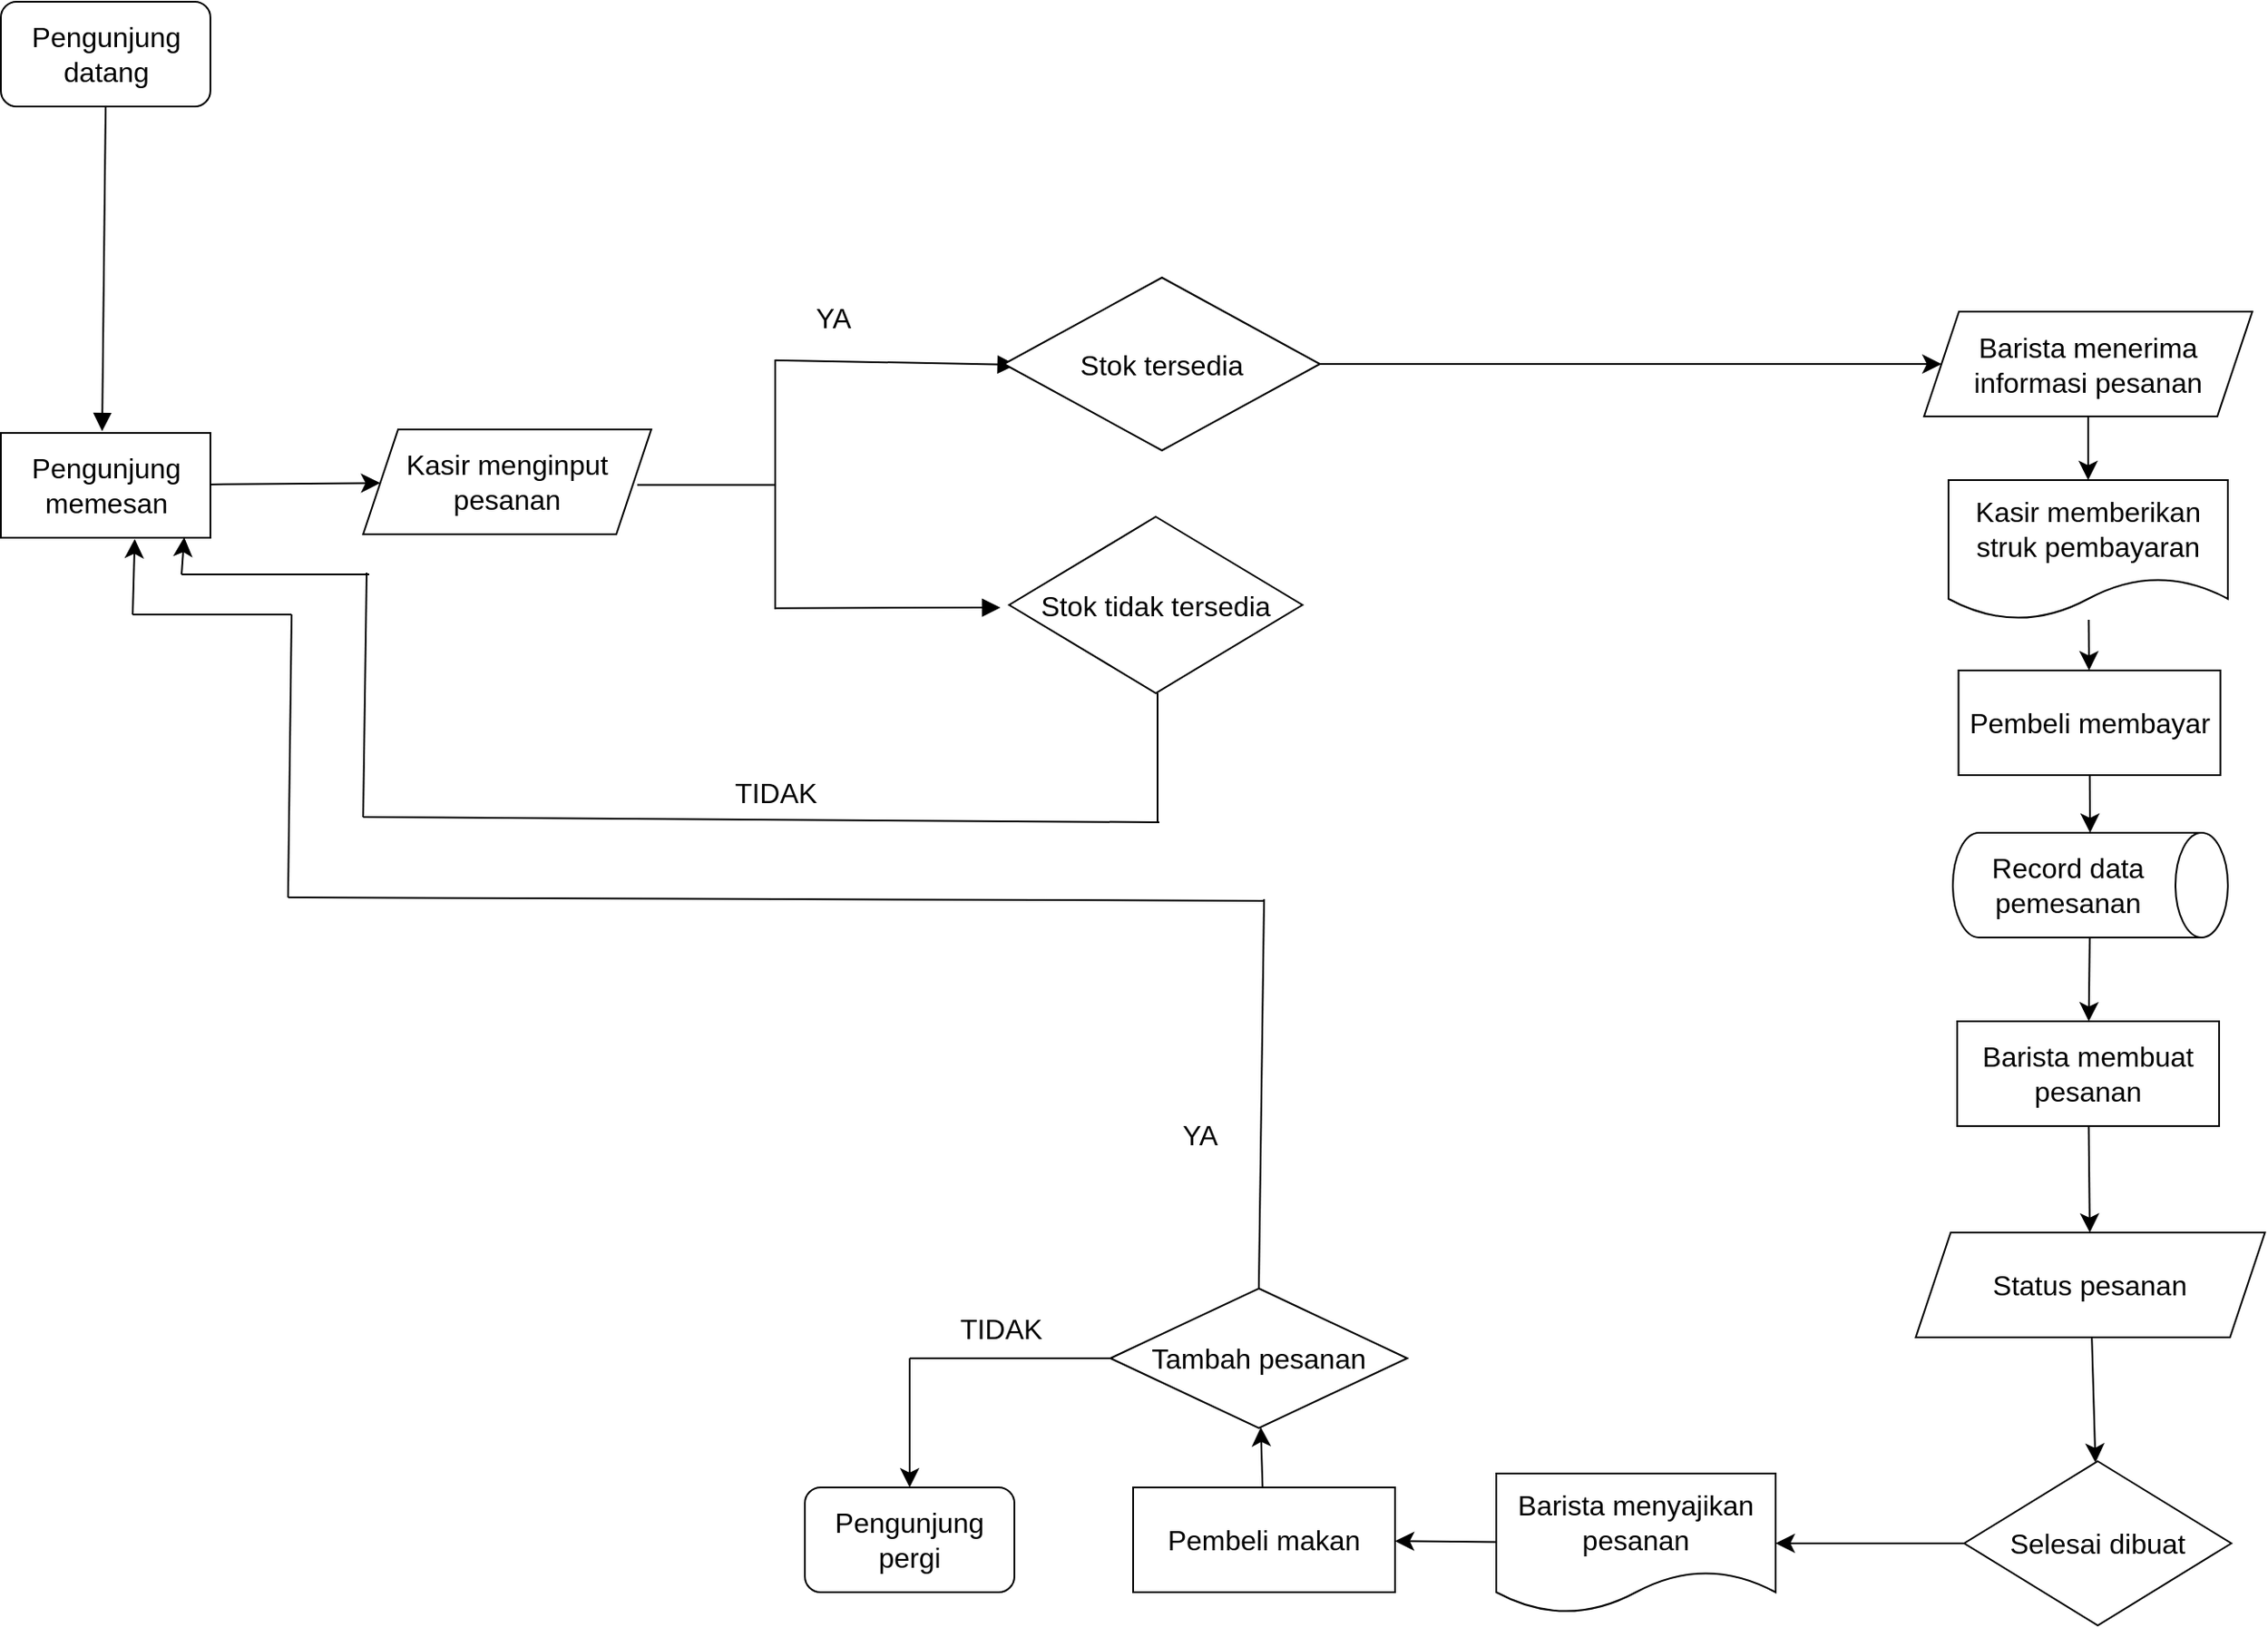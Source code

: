 <mxfile version="22.1.18" type="github">
  <diagram name="Halaman-1" id="X39AGLeUEUcifDFqh_xV">
    <mxGraphModel dx="2620" dy="2051" grid="0" gridSize="10" guides="1" tooltips="1" connect="1" arrows="1" fold="1" page="0" pageScale="1" pageWidth="827" pageHeight="1169" math="0" shadow="0">
      <root>
        <mxCell id="0" />
        <mxCell id="1" parent="0" />
        <mxCell id="WXR1SgdqpgOzqqLkaA0c-1" value="Pengunjung&lt;br&gt;datang" style="rounded=1;whiteSpace=wrap;html=1;fontSize=16;" vertex="1" parent="1">
          <mxGeometry x="-80.5" y="-538" width="120" height="60" as="geometry" />
        </mxCell>
        <mxCell id="WXR1SgdqpgOzqqLkaA0c-46" style="edgeStyle=none;curved=1;rounded=0;orthogonalLoop=1;jettySize=auto;html=1;fontSize=12;startSize=8;endSize=8;" edge="1" parent="1" source="WXR1SgdqpgOzqqLkaA0c-3" target="WXR1SgdqpgOzqqLkaA0c-10">
          <mxGeometry relative="1" as="geometry" />
        </mxCell>
        <mxCell id="WXR1SgdqpgOzqqLkaA0c-3" value="Pengunjung&lt;br&gt;memesan" style="rounded=0;whiteSpace=wrap;html=1;fontSize=16;" vertex="1" parent="1">
          <mxGeometry x="-80.5" y="-291" width="120" height="60" as="geometry" />
        </mxCell>
        <mxCell id="WXR1SgdqpgOzqqLkaA0c-7" value="" style="html=1;verticalAlign=bottom;labelBackgroundColor=none;endArrow=block;endFill=1;rounded=0;fontSize=12;startSize=8;endSize=8;curved=1;exitX=0.5;exitY=1;exitDx=0;exitDy=0;" edge="1" parent="1" source="WXR1SgdqpgOzqqLkaA0c-1">
          <mxGeometry width="160" relative="1" as="geometry">
            <mxPoint x="-22.5" y="-263" as="sourcePoint" />
            <mxPoint x="-22.5" y="-292" as="targetPoint" />
          </mxGeometry>
        </mxCell>
        <mxCell id="WXR1SgdqpgOzqqLkaA0c-10" value="Kasir menginput pesanan" style="shape=parallelogram;perimeter=parallelogramPerimeter;whiteSpace=wrap;html=1;fixedSize=1;fontSize=16;" vertex="1" parent="1">
          <mxGeometry x="127" y="-293" width="165" height="60" as="geometry" />
        </mxCell>
        <mxCell id="WXR1SgdqpgOzqqLkaA0c-27" style="edgeStyle=none;curved=1;rounded=0;orthogonalLoop=1;jettySize=auto;html=1;entryX=0;entryY=0.5;entryDx=0;entryDy=0;fontSize=12;startSize=8;endSize=8;" edge="1" parent="1" source="WXR1SgdqpgOzqqLkaA0c-16" target="WXR1SgdqpgOzqqLkaA0c-26">
          <mxGeometry relative="1" as="geometry" />
        </mxCell>
        <mxCell id="WXR1SgdqpgOzqqLkaA0c-80" style="edgeStyle=none;curved=1;rounded=0;orthogonalLoop=1;jettySize=auto;html=1;fontSize=12;startSize=8;endSize=8;" edge="1" parent="1" source="WXR1SgdqpgOzqqLkaA0c-26" target="WXR1SgdqpgOzqqLkaA0c-78">
          <mxGeometry relative="1" as="geometry" />
        </mxCell>
        <mxCell id="WXR1SgdqpgOzqqLkaA0c-26" value="Barista menerima informasi pesanan" style="shape=parallelogram;perimeter=parallelogramPerimeter;whiteSpace=wrap;html=1;fixedSize=1;fontSize=16;" vertex="1" parent="1">
          <mxGeometry x="1021" y="-360.5" width="188" height="60" as="geometry" />
        </mxCell>
        <mxCell id="WXR1SgdqpgOzqqLkaA0c-30" value="Barista membuat pesanan" style="rounded=0;whiteSpace=wrap;html=1;fontSize=16;" vertex="1" parent="1">
          <mxGeometry x="1040" y="46" width="150" height="60" as="geometry" />
        </mxCell>
        <mxCell id="WXR1SgdqpgOzqqLkaA0c-35" style="edgeStyle=none;curved=1;rounded=0;orthogonalLoop=1;jettySize=auto;html=1;fontSize=12;startSize=8;endSize=8;" edge="1" parent="1" source="WXR1SgdqpgOzqqLkaA0c-32" target="WXR1SgdqpgOzqqLkaA0c-34">
          <mxGeometry relative="1" as="geometry" />
        </mxCell>
        <mxCell id="WXR1SgdqpgOzqqLkaA0c-32" value="Status pesanan" style="shape=parallelogram;perimeter=parallelogramPerimeter;whiteSpace=wrap;html=1;fixedSize=1;fontSize=16;" vertex="1" parent="1">
          <mxGeometry x="1016.25" y="167" width="200" height="60" as="geometry" />
        </mxCell>
        <mxCell id="WXR1SgdqpgOzqqLkaA0c-33" style="edgeStyle=none;curved=1;rounded=0;orthogonalLoop=1;jettySize=auto;html=1;fontSize=12;startSize=8;endSize=8;" edge="1" parent="1" source="WXR1SgdqpgOzqqLkaA0c-30" target="WXR1SgdqpgOzqqLkaA0c-32">
          <mxGeometry relative="1" as="geometry" />
        </mxCell>
        <mxCell id="WXR1SgdqpgOzqqLkaA0c-38" style="edgeStyle=none;curved=1;rounded=0;orthogonalLoop=1;jettySize=auto;html=1;fontSize=12;startSize=8;endSize=8;" edge="1" parent="1" source="WXR1SgdqpgOzqqLkaA0c-34" target="WXR1SgdqpgOzqqLkaA0c-37">
          <mxGeometry relative="1" as="geometry" />
        </mxCell>
        <mxCell id="WXR1SgdqpgOzqqLkaA0c-34" value="Selesai dibuat" style="rhombus;whiteSpace=wrap;html=1;fontSize=16;" vertex="1" parent="1">
          <mxGeometry x="1044" y="298" width="153" height="94" as="geometry" />
        </mxCell>
        <mxCell id="WXR1SgdqpgOzqqLkaA0c-40" style="edgeStyle=none;curved=1;rounded=0;orthogonalLoop=1;jettySize=auto;html=1;fontSize=12;startSize=8;endSize=8;" edge="1" parent="1" source="WXR1SgdqpgOzqqLkaA0c-37" target="WXR1SgdqpgOzqqLkaA0c-39">
          <mxGeometry relative="1" as="geometry" />
        </mxCell>
        <mxCell id="WXR1SgdqpgOzqqLkaA0c-37" value="Barista menyajikan pesanan" style="shape=document;whiteSpace=wrap;html=1;boundedLbl=1;fontSize=16;" vertex="1" parent="1">
          <mxGeometry x="776" y="305" width="160" height="80" as="geometry" />
        </mxCell>
        <mxCell id="WXR1SgdqpgOzqqLkaA0c-42" value="" style="edgeStyle=none;curved=1;rounded=0;orthogonalLoop=1;jettySize=auto;html=1;fontSize=12;startSize=8;endSize=8;" edge="1" parent="1" source="WXR1SgdqpgOzqqLkaA0c-39" target="WXR1SgdqpgOzqqLkaA0c-41">
          <mxGeometry relative="1" as="geometry" />
        </mxCell>
        <mxCell id="WXR1SgdqpgOzqqLkaA0c-39" value="Pembeli makan" style="rounded=0;whiteSpace=wrap;html=1;fontSize=16;" vertex="1" parent="1">
          <mxGeometry x="568" y="313" width="150" height="60" as="geometry" />
        </mxCell>
        <mxCell id="WXR1SgdqpgOzqqLkaA0c-41" value="Tambah pesanan" style="rhombus;whiteSpace=wrap;html=1;fontSize=16;rounded=0;" vertex="1" parent="1">
          <mxGeometry x="555" y="199" width="170" height="80" as="geometry" />
        </mxCell>
        <mxCell id="WXR1SgdqpgOzqqLkaA0c-47" value="" style="group" vertex="1" connectable="0" parent="1">
          <mxGeometry x="284" y="-380" width="391" height="238" as="geometry" />
        </mxCell>
        <mxCell id="WXR1SgdqpgOzqqLkaA0c-11" value="" style="endArrow=none;html=1;rounded=0;fontSize=12;startSize=8;endSize=8;curved=1;" edge="1" parent="WXR1SgdqpgOzqqLkaA0c-47">
          <mxGeometry width="50" height="50" relative="1" as="geometry">
            <mxPoint y="118.73" as="sourcePoint" />
            <mxPoint x="79" y="118.73" as="targetPoint" />
          </mxGeometry>
        </mxCell>
        <mxCell id="WXR1SgdqpgOzqqLkaA0c-12" value="" style="endArrow=none;html=1;rounded=0;fontSize=12;startSize=8;endSize=8;curved=1;" edge="1" parent="WXR1SgdqpgOzqqLkaA0c-47">
          <mxGeometry width="50" height="50" relative="1" as="geometry">
            <mxPoint x="79" y="119" as="sourcePoint" />
            <mxPoint x="79" y="47" as="targetPoint" />
          </mxGeometry>
        </mxCell>
        <mxCell id="WXR1SgdqpgOzqqLkaA0c-13" value="" style="endArrow=none;html=1;rounded=0;fontSize=12;startSize=8;endSize=8;curved=1;" edge="1" parent="WXR1SgdqpgOzqqLkaA0c-47">
          <mxGeometry width="50" height="50" relative="1" as="geometry">
            <mxPoint x="79" y="190" as="sourcePoint" />
            <mxPoint x="79" y="118" as="targetPoint" />
          </mxGeometry>
        </mxCell>
        <mxCell id="WXR1SgdqpgOzqqLkaA0c-14" value="" style="html=1;verticalAlign=bottom;labelBackgroundColor=none;endArrow=block;endFill=1;rounded=0;fontSize=12;startSize=8;endSize=8;curved=1;exitX=1.017;exitY=0.422;exitDx=0;exitDy=0;exitPerimeter=0;" edge="1" parent="WXR1SgdqpgOzqqLkaA0c-47">
          <mxGeometry width="160" relative="1" as="geometry">
            <mxPoint x="79" y="189.32" as="sourcePoint" />
            <mxPoint x="208" y="189" as="targetPoint" />
          </mxGeometry>
        </mxCell>
        <mxCell id="WXR1SgdqpgOzqqLkaA0c-15" value="" style="html=1;verticalAlign=bottom;labelBackgroundColor=none;endArrow=block;endFill=1;rounded=0;fontSize=12;startSize=8;endSize=8;curved=1;exitX=1.017;exitY=0.422;exitDx=0;exitDy=0;exitPerimeter=0;entryX=0.038;entryY=0.505;entryDx=0;entryDy=0;entryPerimeter=0;" edge="1" parent="WXR1SgdqpgOzqqLkaA0c-47" target="WXR1SgdqpgOzqqLkaA0c-16">
          <mxGeometry width="160" relative="1" as="geometry">
            <mxPoint x="79" y="47.32" as="sourcePoint" />
            <mxPoint x="208" y="47" as="targetPoint" />
          </mxGeometry>
        </mxCell>
        <mxCell id="WXR1SgdqpgOzqqLkaA0c-16" value="Stok tersedia" style="rhombus;whiteSpace=wrap;html=1;fontSize=16;" vertex="1" parent="WXR1SgdqpgOzqqLkaA0c-47">
          <mxGeometry x="210" width="181" height="99" as="geometry" />
        </mxCell>
        <mxCell id="WXR1SgdqpgOzqqLkaA0c-17" value="Stok tidak tersedia" style="rhombus;whiteSpace=wrap;html=1;fontSize=16;" vertex="1" parent="WXR1SgdqpgOzqqLkaA0c-47">
          <mxGeometry x="213" y="137" width="168" height="101" as="geometry" />
        </mxCell>
        <mxCell id="WXR1SgdqpgOzqqLkaA0c-69" value="YA" style="text;html=1;align=center;verticalAlign=middle;resizable=0;points=[];autosize=1;strokeColor=none;fillColor=none;fontSize=16;" vertex="1" parent="WXR1SgdqpgOzqqLkaA0c-47">
          <mxGeometry x="93" y="7" width="38" height="31" as="geometry" />
        </mxCell>
        <mxCell id="WXR1SgdqpgOzqqLkaA0c-48" value="Pengunjung pergi" style="rounded=1;whiteSpace=wrap;html=1;fontSize=16;" vertex="1" parent="1">
          <mxGeometry x="380" y="313" width="120" height="60" as="geometry" />
        </mxCell>
        <mxCell id="WXR1SgdqpgOzqqLkaA0c-51" value="" style="endArrow=classic;html=1;rounded=0;fontSize=12;startSize=8;endSize=8;curved=1;entryX=0.5;entryY=0;entryDx=0;entryDy=0;" edge="1" parent="1" target="WXR1SgdqpgOzqqLkaA0c-48">
          <mxGeometry width="50" height="50" relative="1" as="geometry">
            <mxPoint x="440" y="239" as="sourcePoint" />
            <mxPoint x="473" y="117" as="targetPoint" />
          </mxGeometry>
        </mxCell>
        <mxCell id="WXR1SgdqpgOzqqLkaA0c-53" value="" style="endArrow=none;html=1;rounded=0;fontSize=12;startSize=8;endSize=8;curved=1;entryX=0;entryY=0.5;entryDx=0;entryDy=0;" edge="1" parent="1" target="WXR1SgdqpgOzqqLkaA0c-41">
          <mxGeometry width="50" height="50" relative="1" as="geometry">
            <mxPoint x="440" y="239" as="sourcePoint" />
            <mxPoint x="473" y="270" as="targetPoint" />
          </mxGeometry>
        </mxCell>
        <mxCell id="WXR1SgdqpgOzqqLkaA0c-54" value="TIDAK" style="text;html=1;align=center;verticalAlign=middle;resizable=0;points=[];autosize=1;strokeColor=none;fillColor=none;fontSize=16;" vertex="1" parent="1">
          <mxGeometry x="459" y="206" width="65" height="31" as="geometry" />
        </mxCell>
        <mxCell id="WXR1SgdqpgOzqqLkaA0c-55" value="" style="endArrow=none;html=1;rounded=0;fontSize=12;startSize=8;endSize=8;curved=1;exitX=0.5;exitY=0;exitDx=0;exitDy=0;" edge="1" parent="1" source="WXR1SgdqpgOzqqLkaA0c-41">
          <mxGeometry width="50" height="50" relative="1" as="geometry">
            <mxPoint x="619" y="90" as="sourcePoint" />
            <mxPoint x="643" y="-24" as="targetPoint" />
          </mxGeometry>
        </mxCell>
        <mxCell id="WXR1SgdqpgOzqqLkaA0c-56" value="" style="endArrow=none;html=1;rounded=0;fontSize=12;startSize=8;endSize=8;curved=1;" edge="1" parent="1">
          <mxGeometry width="50" height="50" relative="1" as="geometry">
            <mxPoint x="643" y="-23" as="sourcePoint" />
            <mxPoint x="84" y="-25" as="targetPoint" />
          </mxGeometry>
        </mxCell>
        <mxCell id="WXR1SgdqpgOzqqLkaA0c-57" value="" style="endArrow=none;html=1;rounded=0;fontSize=12;startSize=8;endSize=8;curved=1;exitX=0.5;exitY=0;exitDx=0;exitDy=0;" edge="1" parent="1">
          <mxGeometry width="50" height="50" relative="1" as="geometry">
            <mxPoint x="84" y="-25" as="sourcePoint" />
            <mxPoint x="86" y="-187" as="targetPoint" />
          </mxGeometry>
        </mxCell>
        <mxCell id="WXR1SgdqpgOzqqLkaA0c-58" value="" style="endArrow=none;html=1;rounded=0;fontSize=12;startSize=8;endSize=8;curved=1;" edge="1" parent="1">
          <mxGeometry width="50" height="50" relative="1" as="geometry">
            <mxPoint x="86" y="-187" as="sourcePoint" />
            <mxPoint x="-5" y="-187" as="targetPoint" />
          </mxGeometry>
        </mxCell>
        <mxCell id="WXR1SgdqpgOzqqLkaA0c-61" value="" style="endArrow=classic;html=1;rounded=0;fontSize=12;startSize=8;endSize=8;curved=1;entryX=0.639;entryY=1.012;entryDx=0;entryDy=0;entryPerimeter=0;" edge="1" parent="1" target="WXR1SgdqpgOzqqLkaA0c-3">
          <mxGeometry width="50" height="50" relative="1" as="geometry">
            <mxPoint x="-5" y="-187" as="sourcePoint" />
            <mxPoint x="76" y="-219" as="targetPoint" />
          </mxGeometry>
        </mxCell>
        <mxCell id="WXR1SgdqpgOzqqLkaA0c-62" value="" style="endArrow=none;html=1;rounded=0;fontSize=12;startSize=8;endSize=8;curved=1;" edge="1" parent="1">
          <mxGeometry width="50" height="50" relative="1" as="geometry">
            <mxPoint x="582" y="-68" as="sourcePoint" />
            <mxPoint x="582" y="-142" as="targetPoint" />
          </mxGeometry>
        </mxCell>
        <mxCell id="WXR1SgdqpgOzqqLkaA0c-63" value="" style="endArrow=none;html=1;rounded=0;fontSize=12;startSize=8;endSize=8;curved=1;" edge="1" parent="1">
          <mxGeometry width="50" height="50" relative="1" as="geometry">
            <mxPoint x="583" y="-68" as="sourcePoint" />
            <mxPoint x="127" y="-71" as="targetPoint" />
          </mxGeometry>
        </mxCell>
        <mxCell id="WXR1SgdqpgOzqqLkaA0c-64" value="" style="endArrow=none;html=1;rounded=0;fontSize=12;startSize=8;endSize=8;curved=1;" edge="1" parent="1">
          <mxGeometry width="50" height="50" relative="1" as="geometry">
            <mxPoint x="127" y="-71" as="sourcePoint" />
            <mxPoint x="129" y="-211" as="targetPoint" />
          </mxGeometry>
        </mxCell>
        <mxCell id="WXR1SgdqpgOzqqLkaA0c-65" value="" style="endArrow=none;html=1;rounded=0;fontSize=12;startSize=8;endSize=8;curved=1;" edge="1" parent="1">
          <mxGeometry width="50" height="50" relative="1" as="geometry">
            <mxPoint x="130.5" y="-210" as="sourcePoint" />
            <mxPoint x="23" y="-210" as="targetPoint" />
          </mxGeometry>
        </mxCell>
        <mxCell id="WXR1SgdqpgOzqqLkaA0c-66" value="" style="endArrow=classic;html=1;rounded=0;fontSize=12;startSize=8;endSize=8;curved=1;entryX=0.875;entryY=0.996;entryDx=0;entryDy=0;entryPerimeter=0;" edge="1" parent="1" target="WXR1SgdqpgOzqqLkaA0c-3">
          <mxGeometry width="50" height="50" relative="1" as="geometry">
            <mxPoint x="23" y="-210" as="sourcePoint" />
            <mxPoint x="352" y="-104" as="targetPoint" />
          </mxGeometry>
        </mxCell>
        <mxCell id="WXR1SgdqpgOzqqLkaA0c-67" value="YA" style="text;html=1;align=center;verticalAlign=middle;resizable=0;points=[];autosize=1;strokeColor=none;fillColor=none;fontSize=16;" vertex="1" parent="1">
          <mxGeometry x="587" y="95" width="38" height="31" as="geometry" />
        </mxCell>
        <mxCell id="WXR1SgdqpgOzqqLkaA0c-68" value="TIDAK" style="text;html=1;align=center;verticalAlign=middle;resizable=0;points=[];autosize=1;strokeColor=none;fillColor=none;fontSize=16;" vertex="1" parent="1">
          <mxGeometry x="330" y="-101" width="65" height="31" as="geometry" />
        </mxCell>
        <mxCell id="WXR1SgdqpgOzqqLkaA0c-83" style="edgeStyle=none;curved=1;rounded=0;orthogonalLoop=1;jettySize=auto;html=1;fontSize=12;startSize=8;endSize=8;" edge="1" parent="1" source="WXR1SgdqpgOzqqLkaA0c-76" target="WXR1SgdqpgOzqqLkaA0c-30">
          <mxGeometry relative="1" as="geometry" />
        </mxCell>
        <mxCell id="WXR1SgdqpgOzqqLkaA0c-76" value="Record data pemesanan" style="shape=cylinder3;whiteSpace=wrap;html=1;boundedLbl=1;backgroundOutline=1;size=15;fontSize=16;direction=south;" vertex="1" parent="1">
          <mxGeometry x="1037.5" y="-62" width="157.5" height="60" as="geometry" />
        </mxCell>
        <mxCell id="WXR1SgdqpgOzqqLkaA0c-81" style="edgeStyle=none;curved=1;rounded=0;orthogonalLoop=1;jettySize=auto;html=1;fontSize=12;startSize=8;endSize=8;" edge="1" parent="1" source="WXR1SgdqpgOzqqLkaA0c-78" target="WXR1SgdqpgOzqqLkaA0c-79">
          <mxGeometry relative="1" as="geometry" />
        </mxCell>
        <mxCell id="WXR1SgdqpgOzqqLkaA0c-78" value="Kasir memberikan struk pembayaran" style="shape=document;whiteSpace=wrap;html=1;boundedLbl=1;fontSize=16;" vertex="1" parent="1">
          <mxGeometry x="1035" y="-264" width="160" height="80" as="geometry" />
        </mxCell>
        <mxCell id="WXR1SgdqpgOzqqLkaA0c-82" style="edgeStyle=none;curved=1;rounded=0;orthogonalLoop=1;jettySize=auto;html=1;fontSize=12;startSize=8;endSize=8;" edge="1" parent="1" source="WXR1SgdqpgOzqqLkaA0c-79" target="WXR1SgdqpgOzqqLkaA0c-76">
          <mxGeometry relative="1" as="geometry" />
        </mxCell>
        <mxCell id="WXR1SgdqpgOzqqLkaA0c-79" value="Pembeli membayar" style="rounded=0;whiteSpace=wrap;html=1;fontSize=16;" vertex="1" parent="1">
          <mxGeometry x="1040.75" y="-155" width="150" height="60" as="geometry" />
        </mxCell>
      </root>
    </mxGraphModel>
  </diagram>
</mxfile>
